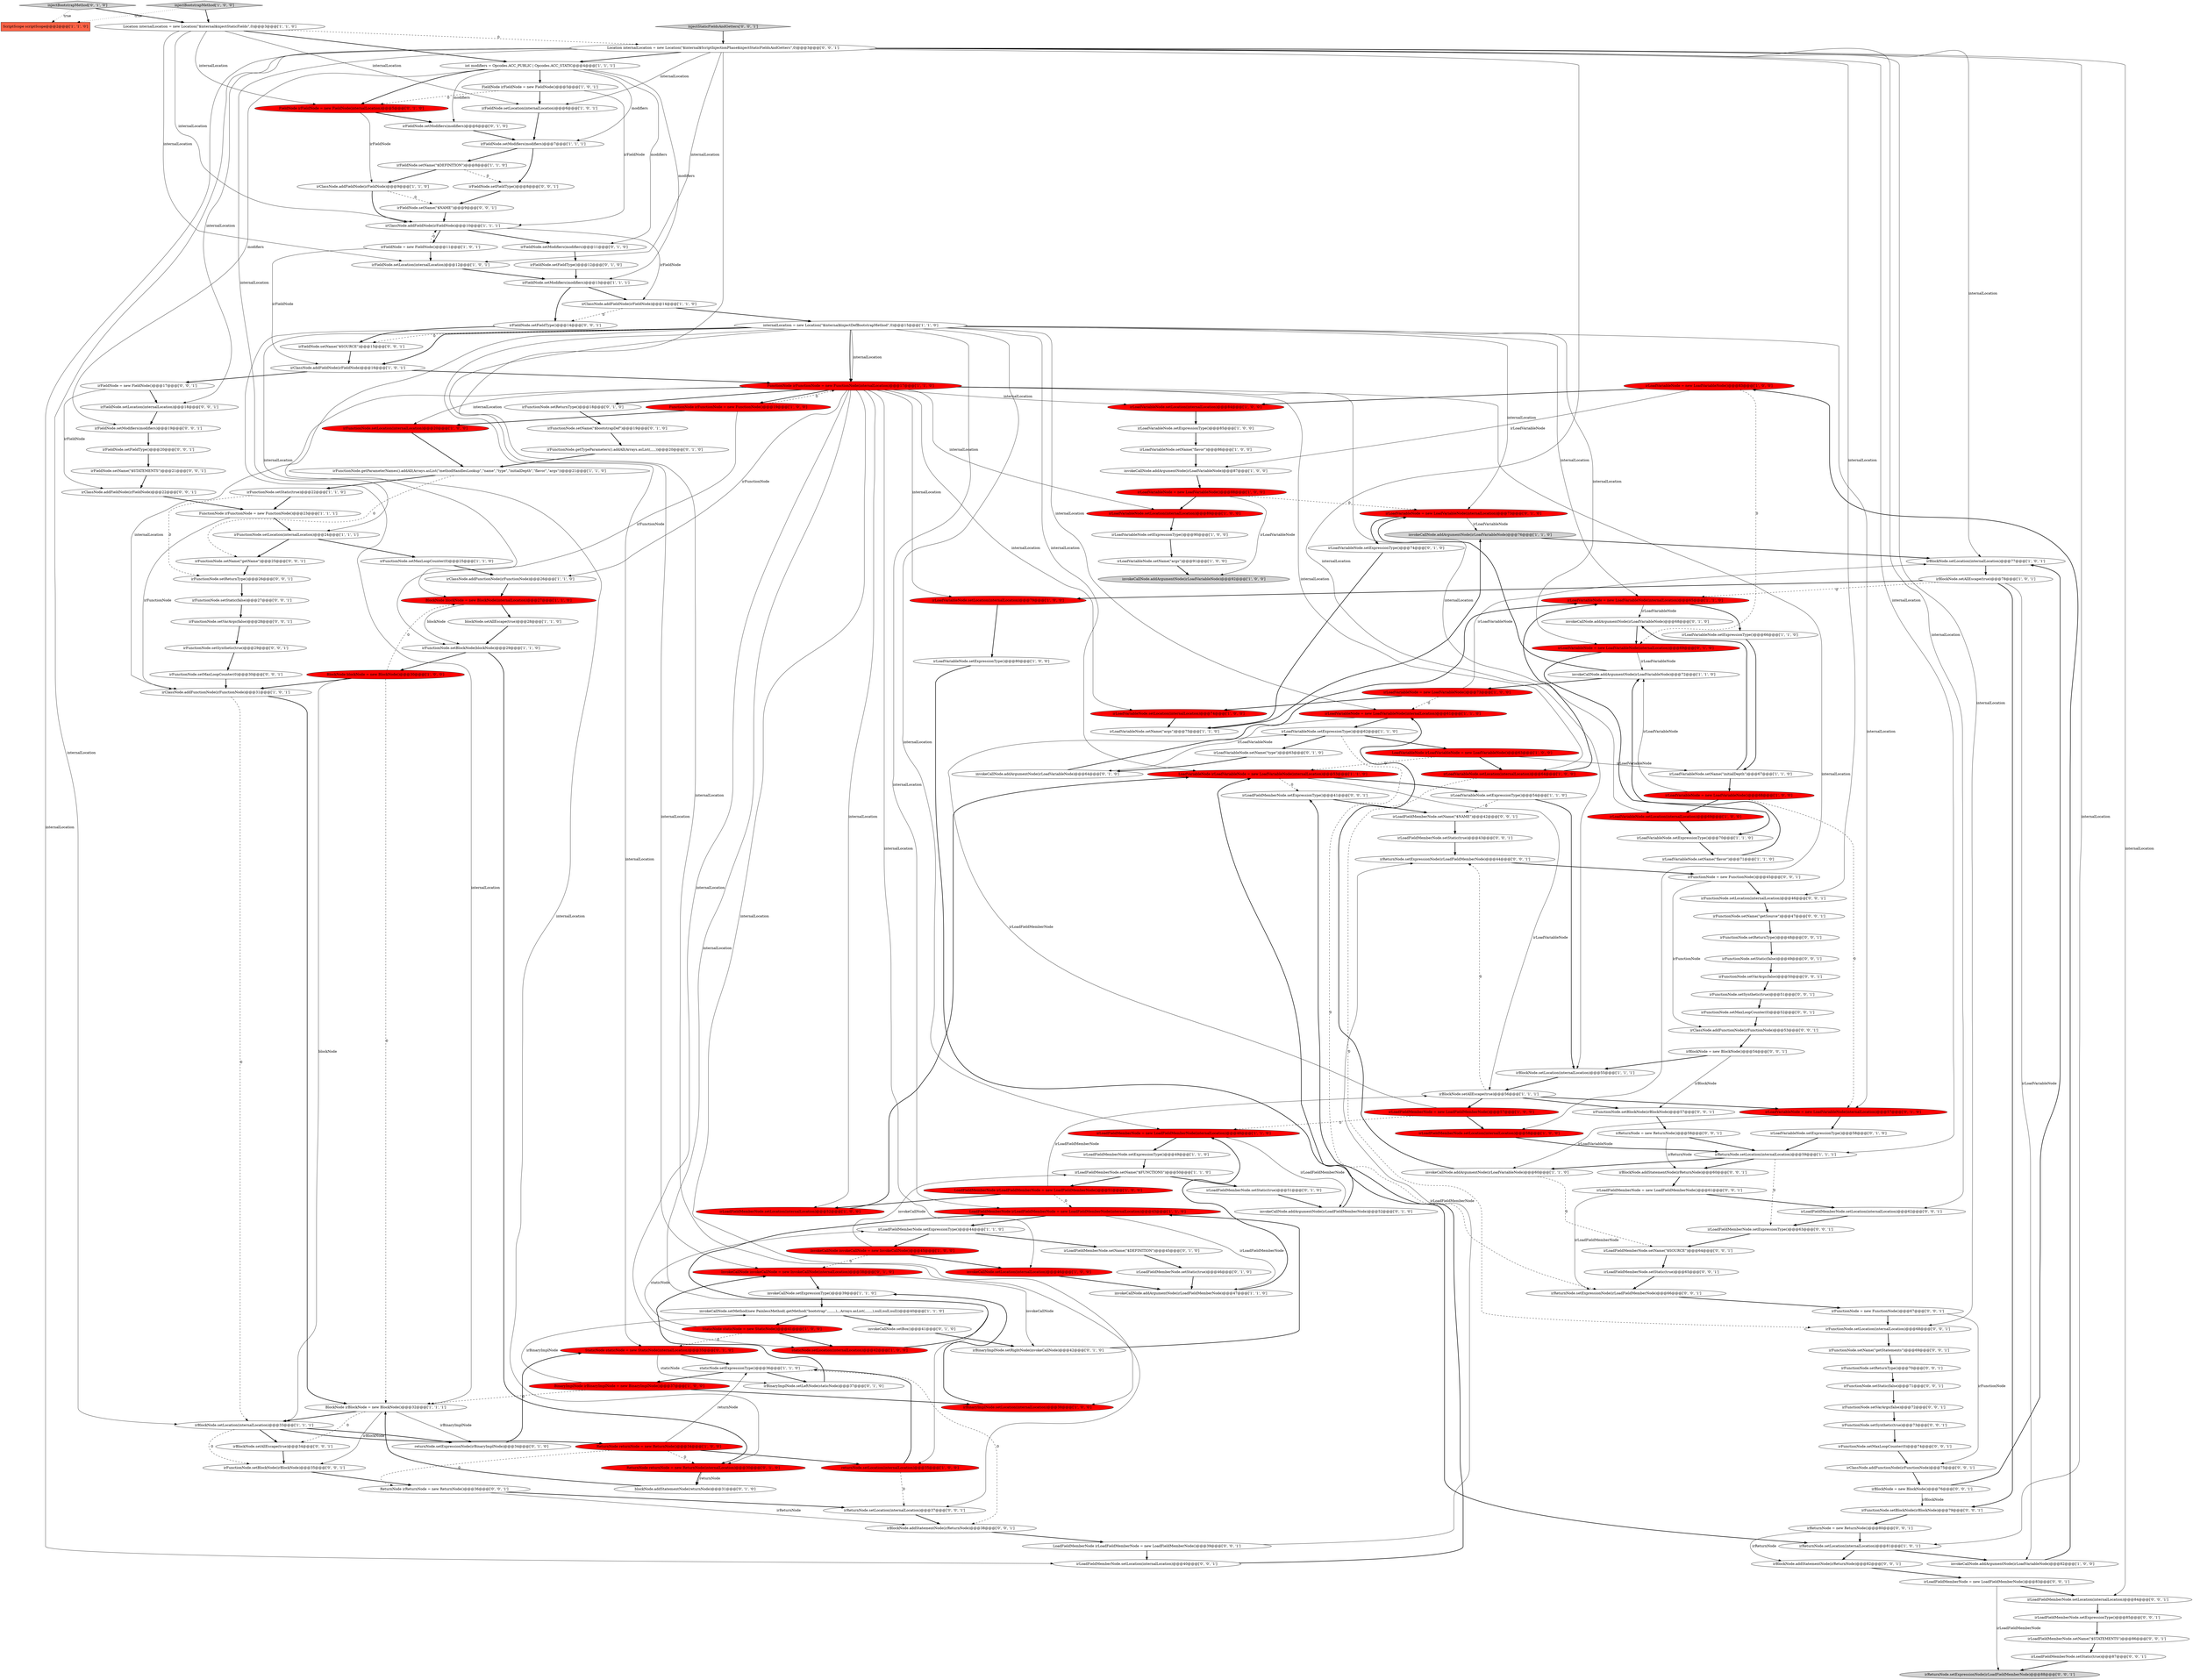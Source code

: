 digraph {
35 [style = filled, label = "irLoadVariableNode = new LoadVariableNode()@@@83@@@['1', '0', '0']", fillcolor = red, shape = ellipse image = "AAA1AAABBB1BBB"];
75 [style = filled, label = "irFieldNode.setLocation(internalLocation)@@@6@@@['1', '0', '1']", fillcolor = white, shape = ellipse image = "AAA0AAABBB1BBB"];
134 [style = filled, label = "irFieldNode.setLocation(internalLocation)@@@18@@@['0', '0', '1']", fillcolor = white, shape = ellipse image = "AAA0AAABBB3BBB"];
54 [style = filled, label = "invokeCallNode.addArgumentNode(irLoadVariableNode)@@@72@@@['1', '1', '0']", fillcolor = white, shape = ellipse image = "AAA0AAABBB1BBB"];
128 [style = filled, label = "irReturnNode = new ReturnNode()@@@80@@@['0', '0', '1']", fillcolor = white, shape = ellipse image = "AAA0AAABBB3BBB"];
162 [style = filled, label = "irFunctionNode.setVarArgs(false)@@@28@@@['0', '0', '1']", fillcolor = white, shape = ellipse image = "AAA0AAABBB3BBB"];
120 [style = filled, label = "irLoadFieldMemberNode.setName(\"$STATEMENTS\")@@@86@@@['0', '0', '1']", fillcolor = white, shape = ellipse image = "AAA0AAABBB3BBB"];
126 [style = filled, label = "irFunctionNode.setBlockNode(irBlockNode)@@@57@@@['0', '0', '1']", fillcolor = white, shape = ellipse image = "AAA0AAABBB3BBB"];
28 [style = filled, label = "invokeCallNode.addArgumentNode(irLoadVariableNode)@@@92@@@['1', '0', '0']", fillcolor = lightgray, shape = ellipse image = "AAA0AAABBB1BBB"];
150 [style = filled, label = "injectStaticFieldsAndGetters['0', '0', '1']", fillcolor = lightgray, shape = diamond image = "AAA0AAABBB3BBB"];
184 [style = filled, label = "irFunctionNode.setVarArgs(false)@@@50@@@['0', '0', '1']", fillcolor = white, shape = ellipse image = "AAA0AAABBB3BBB"];
13 [style = filled, label = "irLoadVariableNode.setLocation(internalLocation)@@@84@@@['1', '0', '0']", fillcolor = red, shape = ellipse image = "AAA1AAABBB1BBB"];
60 [style = filled, label = "irBlockNode.setLocation(internalLocation)@@@33@@@['1', '1', '1']", fillcolor = white, shape = ellipse image = "AAA0AAABBB1BBB"];
82 [style = filled, label = "invokeCallNode.setMethod(new PainlessMethod(.getMethod(\"bootstrap\",,,,,,,,),,,Arrays.asList(,,,,,,,),null,null,null))@@@40@@@['1', '1', '0']", fillcolor = white, shape = ellipse image = "AAA0AAABBB1BBB"];
95 [style = filled, label = "injectBootstrapMethod['0', '1', '0']", fillcolor = lightgray, shape = diamond image = "AAA0AAABBB2BBB"];
115 [style = filled, label = "irFieldNode.setModifiers(modifiers)@@@6@@@['0', '1', '0']", fillcolor = white, shape = ellipse image = "AAA0AAABBB2BBB"];
33 [style = filled, label = "irLoadVariableNode.setLocation(internalLocation)@@@89@@@['1', '0', '0']", fillcolor = red, shape = ellipse image = "AAA1AAABBB1BBB"];
161 [style = filled, label = "irReturnNode = new ReturnNode()@@@58@@@['0', '0', '1']", fillcolor = white, shape = ellipse image = "AAA0AAABBB3BBB"];
182 [style = filled, label = "irFunctionNode.setReturnType()@@@70@@@['0', '0', '1']", fillcolor = white, shape = ellipse image = "AAA0AAABBB3BBB"];
154 [style = filled, label = "irFunctionNode.setSynthetic(true)@@@73@@@['0', '0', '1']", fillcolor = white, shape = ellipse image = "AAA0AAABBB3BBB"];
92 [style = filled, label = "irLoadVariableNode.setName(\"type\")@@@63@@@['0', '1', '0']", fillcolor = white, shape = ellipse image = "AAA0AAABBB2BBB"];
156 [style = filled, label = "irFieldNode.setFieldType()@@@14@@@['0', '0', '1']", fillcolor = white, shape = ellipse image = "AAA0AAABBB3BBB"];
106 [style = filled, label = "invokeCallNode.addArgumentNode(irLoadVariableNode)@@@68@@@['0', '1', '0']", fillcolor = white, shape = ellipse image = "AAA0AAABBB2BBB"];
171 [style = filled, label = "ReturnNode irReturnNode = new ReturnNode()@@@36@@@['0', '0', '1']", fillcolor = white, shape = ellipse image = "AAA0AAABBB3BBB"];
61 [style = filled, label = "invokeCallNode.addArgumentNode(irLoadVariableNode)@@@60@@@['1', '1', '0']", fillcolor = white, shape = ellipse image = "AAA0AAABBB1BBB"];
179 [style = filled, label = "irLoadFieldMemberNode.setExpressionType()@@@41@@@['0', '0', '1']", fillcolor = white, shape = ellipse image = "AAA0AAABBB3BBB"];
65 [style = filled, label = "staticNode.setLocation(internalLocation)@@@42@@@['1', '0', '0']", fillcolor = red, shape = ellipse image = "AAA1AAABBB1BBB"];
164 [style = filled, label = "irLoadFieldMemberNode.setStatic(true)@@@43@@@['0', '0', '1']", fillcolor = white, shape = ellipse image = "AAA0AAABBB3BBB"];
23 [style = filled, label = "irLoadVariableNode.setName(\"initialDepth\")@@@67@@@['1', '1', '0']", fillcolor = white, shape = ellipse image = "AAA0AAABBB1BBB"];
70 [style = filled, label = "irBlockNode.setAllEscape(true)@@@78@@@['1', '0', '1']", fillcolor = white, shape = ellipse image = "AAA0AAABBB1BBB"];
107 [style = filled, label = "invokeCallNode.addArgumentNode(irLoadVariableNode)@@@64@@@['0', '1', '0']", fillcolor = white, shape = ellipse image = "AAA0AAABBB2BBB"];
103 [style = filled, label = "irLoadFieldMemberNode.setName(\"$DEFINITION\")@@@45@@@['0', '1', '0']", fillcolor = white, shape = ellipse image = "AAA0AAABBB2BBB"];
44 [style = filled, label = "irLoadVariableNode.setExpressionType()@@@80@@@['1', '0', '0']", fillcolor = white, shape = ellipse image = "AAA0AAABBB1BBB"];
52 [style = filled, label = "irLoadVariableNode.setName(\"args\")@@@75@@@['1', '1', '0']", fillcolor = white, shape = ellipse image = "AAA0AAABBB1BBB"];
175 [style = filled, label = "irLoadFieldMemberNode.setName(\"$NAME\")@@@42@@@['0', '0', '1']", fillcolor = white, shape = ellipse image = "AAA0AAABBB3BBB"];
108 [style = filled, label = "irBinaryImplNode.setLeftNode(staticNode)@@@37@@@['0', '1', '0']", fillcolor = white, shape = ellipse image = "AAA0AAABBB2BBB"];
91 [style = filled, label = "irFunctionNode.setReturnType()@@@18@@@['0', '1', '0']", fillcolor = white, shape = ellipse image = "AAA0AAABBB2BBB"];
71 [style = filled, label = "irLoadFieldMemberNode.setLocation(internalLocation)@@@52@@@['1', '0', '0']", fillcolor = red, shape = ellipse image = "AAA1AAABBB1BBB"];
135 [style = filled, label = "irReturnNode.setExpressionNode(irLoadFieldMemberNode)@@@44@@@['0', '0', '1']", fillcolor = white, shape = ellipse image = "AAA0AAABBB3BBB"];
26 [style = filled, label = "FunctionNode irFunctionNode = new FunctionNode(internalLocation)@@@17@@@['1', '1', '0']", fillcolor = red, shape = ellipse image = "AAA1AAABBB1BBB"];
11 [style = filled, label = "irClassNode.addFieldNode(irFieldNode)@@@14@@@['1', '1', '0']", fillcolor = white, shape = ellipse image = "AAA0AAABBB1BBB"];
73 [style = filled, label = "irClassNode.addFieldNode(irFieldNode)@@@9@@@['1', '1', '0']", fillcolor = white, shape = ellipse image = "AAA0AAABBB1BBB"];
14 [style = filled, label = "irBlockNode.setLocation(internalLocation)@@@55@@@['1', '1', '1']", fillcolor = white, shape = ellipse image = "AAA0AAABBB1BBB"];
121 [style = filled, label = "irBlockNode.addStatementNode(irReturnNode)@@@38@@@['0', '0', '1']", fillcolor = white, shape = ellipse image = "AAA0AAABBB3BBB"];
159 [style = filled, label = "irBlockNode = new BlockNode()@@@54@@@['0', '0', '1']", fillcolor = white, shape = ellipse image = "AAA0AAABBB3BBB"];
174 [style = filled, label = "irLoadFieldMemberNode.setLocation(internalLocation)@@@84@@@['0', '0', '1']", fillcolor = white, shape = ellipse image = "AAA0AAABBB3BBB"];
1 [style = filled, label = "returnNode.setLocation(internalLocation)@@@35@@@['1', '0', '0']", fillcolor = red, shape = ellipse image = "AAA1AAABBB1BBB"];
145 [style = filled, label = "irClassNode.addFieldNode(irFieldNode)@@@22@@@['0', '0', '1']", fillcolor = white, shape = ellipse image = "AAA0AAABBB3BBB"];
167 [style = filled, label = "irLoadFieldMemberNode.setStatic(true)@@@87@@@['0', '0', '1']", fillcolor = white, shape = ellipse image = "AAA0AAABBB3BBB"];
41 [style = filled, label = "irFieldNode = new FieldNode()@@@11@@@['1', '0', '1']", fillcolor = white, shape = ellipse image = "AAA0AAABBB1BBB"];
124 [style = filled, label = "irLoadFieldMemberNode.setLocation(internalLocation)@@@40@@@['0', '0', '1']", fillcolor = white, shape = ellipse image = "AAA0AAABBB3BBB"];
125 [style = filled, label = "irFunctionNode.setBlockNode(irBlockNode)@@@79@@@['0', '0', '1']", fillcolor = white, shape = ellipse image = "AAA0AAABBB3BBB"];
181 [style = filled, label = "irFieldNode.setName(\"$SOURCE\")@@@15@@@['0', '0', '1']", fillcolor = white, shape = ellipse image = "AAA0AAABBB3BBB"];
138 [style = filled, label = "irFieldNode.setFieldType()@@@8@@@['0', '0', '1']", fillcolor = white, shape = ellipse image = "AAA0AAABBB3BBB"];
62 [style = filled, label = "irClassNode.addFunctionNode(irFunctionNode)@@@26@@@['1', '1', '0']", fillcolor = white, shape = ellipse image = "AAA0AAABBB1BBB"];
47 [style = filled, label = "irLoadVariableNode.setExpressionType()@@@62@@@['1', '1', '0']", fillcolor = white, shape = ellipse image = "AAA0AAABBB1BBB"];
157 [style = filled, label = "irFieldNode.setModifiers(modifiers)@@@19@@@['0', '0', '1']", fillcolor = white, shape = ellipse image = "AAA0AAABBB3BBB"];
19 [style = filled, label = "irFunctionNode.getParameterNames().addAll(Arrays.asList(\"methodHandlesLookup\",\"name\",\"type\",\"initialDepth\",\"flavor\",\"args\"))@@@21@@@['1', '1', '0']", fillcolor = white, shape = ellipse image = "AAA0AAABBB1BBB"];
127 [style = filled, label = "Location internalLocation = new Location(\"$internal$ScriptInjectionPhase$injectStaticFieldsAndGetters\",0)@@@3@@@['0', '0', '1']", fillcolor = white, shape = ellipse image = "AAA0AAABBB3BBB"];
76 [style = filled, label = "irLoadVariableNode.setExpressionType()@@@66@@@['1', '1', '0']", fillcolor = white, shape = ellipse image = "AAA0AAABBB1BBB"];
22 [style = filled, label = "irLoadVariableNode = new LoadVariableNode()@@@73@@@['1', '0', '0']", fillcolor = red, shape = ellipse image = "AAA1AAABBB1BBB"];
53 [style = filled, label = "irReturnNode.setLocation(internalLocation)@@@59@@@['1', '1', '1']", fillcolor = white, shape = ellipse image = "AAA0AAABBB1BBB"];
34 [style = filled, label = "irClassNode.addFieldNode(irFieldNode)@@@16@@@['1', '0', '1']", fillcolor = white, shape = ellipse image = "AAA0AAABBB1BBB"];
46 [style = filled, label = "BinaryImplNode irBinaryImplNode = new BinaryImplNode()@@@37@@@['1', '0', '0']", fillcolor = red, shape = ellipse image = "AAA1AAABBB1BBB"];
100 [style = filled, label = "irLoadVariableNode.setExpressionType()@@@58@@@['0', '1', '0']", fillcolor = white, shape = ellipse image = "AAA0AAABBB2BBB"];
173 [style = filled, label = "irFunctionNode.setVarArgs(false)@@@72@@@['0', '0', '1']", fillcolor = white, shape = ellipse image = "AAA0AAABBB3BBB"];
97 [style = filled, label = "irLoadFieldMemberNode.setStatic(true)@@@51@@@['0', '1', '0']", fillcolor = white, shape = ellipse image = "AAA0AAABBB2BBB"];
101 [style = filled, label = "StaticNode staticNode = new StaticNode(internalLocation)@@@35@@@['0', '1', '0']", fillcolor = red, shape = ellipse image = "AAA1AAABBB2BBB"];
21 [style = filled, label = "irFieldNode.setModifiers(modifiers)@@@7@@@['1', '1', '1']", fillcolor = white, shape = ellipse image = "AAA0AAABBB1BBB"];
118 [style = filled, label = "irFunctionNode.setName(\"$bootstrapDef\")@@@19@@@['0', '1', '0']", fillcolor = white, shape = ellipse image = "AAA0AAABBB2BBB"];
153 [style = filled, label = "irFunctionNode.setSynthetic(true)@@@29@@@['0', '0', '1']", fillcolor = white, shape = ellipse image = "AAA0AAABBB3BBB"];
165 [style = filled, label = "irFunctionNode = new FunctionNode()@@@45@@@['0', '0', '1']", fillcolor = white, shape = ellipse image = "AAA0AAABBB3BBB"];
7 [style = filled, label = "irLoadFieldMemberNode.setLocation(internalLocation)@@@58@@@['1', '0', '0']", fillcolor = red, shape = ellipse image = "AAA1AAABBB1BBB"];
38 [style = filled, label = "Location internalLocation = new Location(\"$internal$injectStaticFields\",0)@@@3@@@['1', '1', '0']", fillcolor = white, shape = ellipse image = "AAA0AAABBB1BBB"];
79 [style = filled, label = "invokeCallNode.setLocation(internalLocation)@@@46@@@['1', '0', '0']", fillcolor = red, shape = ellipse image = "AAA1AAABBB1BBB"];
102 [style = filled, label = "irLoadFieldMemberNode.setStatic(true)@@@46@@@['0', '1', '0']", fillcolor = white, shape = ellipse image = "AAA0AAABBB2BBB"];
51 [style = filled, label = "irLoadVariableNode = new LoadVariableNode(internalLocation)@@@61@@@['1', '1', '0']", fillcolor = red, shape = ellipse image = "AAA1AAABBB1BBB"];
4 [style = filled, label = "LoadVariableNode irLoadVariableNode = new LoadVariableNode(internalLocation)@@@53@@@['1', '1', '0']", fillcolor = red, shape = ellipse image = "AAA1AAABBB1BBB"];
57 [style = filled, label = "irLoadFieldMemberNode.setExpressionType()@@@44@@@['1', '1', '0']", fillcolor = white, shape = ellipse image = "AAA0AAABBB1BBB"];
112 [style = filled, label = "InvokeCallNode invokeCallNode = new InvokeCallNode(internalLocation)@@@38@@@['0', '1', '0']", fillcolor = red, shape = ellipse image = "AAA1AAABBB2BBB"];
63 [style = filled, label = "invokeCallNode.setExpressionType()@@@39@@@['1', '1', '0']", fillcolor = white, shape = ellipse image = "AAA0AAABBB1BBB"];
147 [style = filled, label = "irBlockNode = new BlockNode()@@@76@@@['0', '0', '1']", fillcolor = white, shape = ellipse image = "AAA0AAABBB3BBB"];
17 [style = filled, label = "irLoadVariableNode = new LoadVariableNode()@@@68@@@['1', '0', '0']", fillcolor = red, shape = ellipse image = "AAA1AAABBB1BBB"];
170 [style = filled, label = "irClassNode.addFunctionNode(irFunctionNode)@@@53@@@['0', '0', '1']", fillcolor = white, shape = ellipse image = "AAA0AAABBB3BBB"];
146 [style = filled, label = "irBlockNode.setAllEscape(true)@@@34@@@['0', '0', '1']", fillcolor = white, shape = ellipse image = "AAA0AAABBB3BBB"];
20 [style = filled, label = "irClassNode.addFieldNode(irFieldNode)@@@10@@@['1', '1', '1']", fillcolor = white, shape = ellipse image = "AAA0AAABBB1BBB"];
37 [style = filled, label = "irLoadVariableNode = new LoadVariableNode()@@@88@@@['1', '0', '0']", fillcolor = red, shape = ellipse image = "AAA1AAABBB1BBB"];
8 [style = filled, label = "BlockNode irBlockNode = new BlockNode()@@@32@@@['1', '1', '1']", fillcolor = white, shape = ellipse image = "AAA0AAABBB1BBB"];
141 [style = filled, label = "irClassNode.addFunctionNode(irFunctionNode)@@@75@@@['0', '0', '1']", fillcolor = white, shape = ellipse image = "AAA0AAABBB3BBB"];
104 [style = filled, label = "returnNode.setExpressionNode(irBinaryImplNode)@@@34@@@['0', '1', '0']", fillcolor = white, shape = ellipse image = "AAA0AAABBB2BBB"];
160 [style = filled, label = "irFunctionNode.setReturnType()@@@26@@@['0', '0', '1']", fillcolor = white, shape = ellipse image = "AAA0AAABBB3BBB"];
56 [style = filled, label = "irLoadVariableNode.setName(\"args\")@@@91@@@['1', '0', '0']", fillcolor = white, shape = ellipse image = "AAA0AAABBB1BBB"];
69 [style = filled, label = "irFieldNode.setLocation(internalLocation)@@@12@@@['1', '0', '1']", fillcolor = white, shape = ellipse image = "AAA0AAABBB1BBB"];
30 [style = filled, label = "ReturnNode returnNode = new ReturnNode()@@@34@@@['1', '0', '0']", fillcolor = red, shape = ellipse image = "AAA1AAABBB1BBB"];
72 [style = filled, label = "StaticNode staticNode = new StaticNode()@@@41@@@['1', '0', '0']", fillcolor = red, shape = ellipse image = "AAA1AAABBB1BBB"];
86 [style = filled, label = "internalLocation = new Location(\"$internal$injectDefBootstrapMethod\",0)@@@15@@@['1', '1', '0']", fillcolor = white, shape = ellipse image = "AAA0AAABBB1BBB"];
84 [style = filled, label = "irLoadFieldMemberNode.setName(\"$FUNCTIONS\")@@@50@@@['1', '1', '0']", fillcolor = white, shape = ellipse image = "AAA0AAABBB1BBB"];
166 [style = filled, label = "irFunctionNode.setName(\"getSource\")@@@47@@@['0', '0', '1']", fillcolor = white, shape = ellipse image = "AAA0AAABBB3BBB"];
93 [style = filled, label = "ReturnNode returnNode = new ReturnNode(internalLocation)@@@30@@@['0', '1', '0']", fillcolor = red, shape = ellipse image = "AAA1AAABBB2BBB"];
99 [style = filled, label = "invokeCallNode.setBox()@@@41@@@['0', '1', '0']", fillcolor = white, shape = ellipse image = "AAA0AAABBB2BBB"];
42 [style = filled, label = "ScriptScope scriptScope@@@2@@@['1', '1', '0']", fillcolor = tomato, shape = box image = "AAA0AAABBB1BBB"];
83 [style = filled, label = "invokeCallNode.addArgumentNode(irLoadFieldMemberNode)@@@47@@@['1', '1', '0']", fillcolor = white, shape = ellipse image = "AAA0AAABBB1BBB"];
137 [style = filled, label = "irBlockNode.addStatementNode(irReturnNode)@@@60@@@['0', '0', '1']", fillcolor = white, shape = ellipse image = "AAA0AAABBB3BBB"];
27 [style = filled, label = "irLoadVariableNode.setLocation(internalLocation)@@@64@@@['1', '0', '0']", fillcolor = red, shape = ellipse image = "AAA1AAABBB1BBB"];
43 [style = filled, label = "FieldNode irFieldNode = new FieldNode()@@@5@@@['1', '0', '1']", fillcolor = white, shape = ellipse image = "AAA0AAABBB1BBB"];
15 [style = filled, label = "irLoadVariableNode = new LoadVariableNode(internalLocation)@@@65@@@['1', '1', '0']", fillcolor = red, shape = ellipse image = "AAA1AAABBB1BBB"];
55 [style = filled, label = "invokeCallNode.addArgumentNode(irLoadVariableNode)@@@82@@@['1', '0', '0']", fillcolor = white, shape = ellipse image = "AAA0AAABBB1BBB"];
88 [style = filled, label = "invokeCallNode.addArgumentNode(irLoadVariableNode)@@@76@@@['1', '1', '0']", fillcolor = lightgray, shape = ellipse image = "AAA0AAABBB1BBB"];
0 [style = filled, label = "irLoadVariableNode.setName(\"flavor\")@@@86@@@['1', '0', '0']", fillcolor = white, shape = ellipse image = "AAA0AAABBB1BBB"];
16 [style = filled, label = "BlockNode blockNode = new BlockNode()@@@30@@@['1', '0', '0']", fillcolor = red, shape = ellipse image = "AAA1AAABBB1BBB"];
10 [style = filled, label = "LoadVariableNode irLoadVariableNode = new LoadVariableNode()@@@63@@@['1', '0', '0']", fillcolor = red, shape = ellipse image = "AAA1AAABBB1BBB"];
3 [style = filled, label = "irFunctionNode.setMaxLoopCounter(0)@@@25@@@['1', '1', '0']", fillcolor = white, shape = ellipse image = "AAA0AAABBB1BBB"];
168 [style = filled, label = "irFieldNode.setFieldType()@@@20@@@['0', '0', '1']", fillcolor = white, shape = ellipse image = "AAA0AAABBB3BBB"];
172 [style = filled, label = "irFunctionNode.setStatic(false)@@@71@@@['0', '0', '1']", fillcolor = white, shape = ellipse image = "AAA0AAABBB3BBB"];
78 [style = filled, label = "irReturnNode.setLocation(internalLocation)@@@81@@@['1', '0', '1']", fillcolor = white, shape = ellipse image = "AAA0AAABBB1BBB"];
49 [style = filled, label = "irLoadVariableNode.setLocation(internalLocation)@@@69@@@['1', '0', '0']", fillcolor = red, shape = ellipse image = "AAA1AAABBB1BBB"];
81 [style = filled, label = "irLoadFieldMemberNode.setExpressionType()@@@49@@@['1', '1', '0']", fillcolor = white, shape = ellipse image = "AAA0AAABBB1BBB"];
40 [style = filled, label = "irLoadVariableNode.setExpressionType()@@@70@@@['1', '1', '0']", fillcolor = white, shape = ellipse image = "AAA0AAABBB1BBB"];
64 [style = filled, label = "irLoadFieldMemberNode = new LoadFieldMemberNode(internalLocation)@@@48@@@['1', '1', '0']", fillcolor = red, shape = ellipse image = "AAA1AAABBB1BBB"];
143 [style = filled, label = "irReturnNode.setLocation(internalLocation)@@@37@@@['0', '0', '1']", fillcolor = white, shape = ellipse image = "AAA0AAABBB3BBB"];
9 [style = filled, label = "irBlockNode.setAllEscape(true)@@@56@@@['1', '1', '1']", fillcolor = white, shape = ellipse image = "AAA0AAABBB1BBB"];
18 [style = filled, label = "irLoadVariableNode.setLocation(internalLocation)@@@79@@@['1', '0', '0']", fillcolor = red, shape = ellipse image = "AAA1AAABBB1BBB"];
180 [style = filled, label = "irReturnNode.setExpressionNode(irLoadFieldMemberNode)@@@66@@@['0', '0', '1']", fillcolor = white, shape = ellipse image = "AAA0AAABBB3BBB"];
5 [style = filled, label = "LoadFieldMemberNode irLoadFieldMemberNode = new LoadFieldMemberNode()@@@51@@@['1', '0', '0']", fillcolor = red, shape = ellipse image = "AAA1AAABBB1BBB"];
80 [style = filled, label = "irLoadVariableNode.setLocation(internalLocation)@@@74@@@['1', '0', '0']", fillcolor = red, shape = ellipse image = "AAA1AAABBB1BBB"];
74 [style = filled, label = "irLoadVariableNode.setName(\"flavor\")@@@71@@@['1', '1', '0']", fillcolor = white, shape = ellipse image = "AAA0AAABBB1BBB"];
45 [style = filled, label = "irLoadVariableNode.setExpressionType()@@@85@@@['1', '0', '0']", fillcolor = white, shape = ellipse image = "AAA0AAABBB1BBB"];
185 [style = filled, label = "irFunctionNode = new FunctionNode()@@@67@@@['0', '0', '1']", fillcolor = white, shape = ellipse image = "AAA0AAABBB3BBB"];
136 [style = filled, label = "irFunctionNode.setReturnType()@@@48@@@['0', '0', '1']", fillcolor = white, shape = ellipse image = "AAA0AAABBB3BBB"];
151 [style = filled, label = "irFunctionNode.setSynthetic(true)@@@51@@@['0', '0', '1']", fillcolor = white, shape = ellipse image = "AAA0AAABBB3BBB"];
133 [style = filled, label = "irLoadFieldMemberNode = new LoadFieldMemberNode()@@@61@@@['0', '0', '1']", fillcolor = white, shape = ellipse image = "AAA0AAABBB3BBB"];
68 [style = filled, label = "blockNode.setAllEscape(true)@@@28@@@['1', '1', '0']", fillcolor = white, shape = ellipse image = "AAA0AAABBB1BBB"];
152 [style = filled, label = "irFunctionNode.setName(\"getName\")@@@25@@@['0', '0', '1']", fillcolor = white, shape = ellipse image = "AAA0AAABBB3BBB"];
119 [style = filled, label = "irFieldNode.setName(\"$STATEMENTS\")@@@21@@@['0', '0', '1']", fillcolor = white, shape = ellipse image = "AAA0AAABBB3BBB"];
96 [style = filled, label = "irLoadVariableNode = new LoadVariableNode(internalLocation)@@@69@@@['0', '1', '0']", fillcolor = red, shape = ellipse image = "AAA1AAABBB2BBB"];
132 [style = filled, label = "irLoadFieldMemberNode.setLocation(internalLocation)@@@62@@@['0', '0', '1']", fillcolor = white, shape = ellipse image = "AAA0AAABBB3BBB"];
140 [style = filled, label = "irFunctionNode.setMaxLoopCounter(0)@@@52@@@['0', '0', '1']", fillcolor = white, shape = ellipse image = "AAA0AAABBB3BBB"];
109 [style = filled, label = "FieldNode irFieldNode = new FieldNode(internalLocation)@@@5@@@['0', '1', '0']", fillcolor = red, shape = ellipse image = "AAA1AAABBB2BBB"];
122 [style = filled, label = "irReturnNode.setExpressionNode(irLoadFieldMemberNode)@@@88@@@['0', '0', '1']", fillcolor = lightgray, shape = ellipse image = "AAA0AAABBB3BBB"];
98 [style = filled, label = "invokeCallNode.addArgumentNode(irLoadFieldMemberNode)@@@52@@@['0', '1', '0']", fillcolor = white, shape = ellipse image = "AAA0AAABBB2BBB"];
25 [style = filled, label = "staticNode.setExpressionType()@@@36@@@['1', '1', '0']", fillcolor = white, shape = ellipse image = "AAA0AAABBB1BBB"];
31 [style = filled, label = "irBinaryImplNode.setLocation(internalLocation)@@@38@@@['1', '0', '0']", fillcolor = red, shape = ellipse image = "AAA1AAABBB1BBB"];
50 [style = filled, label = "irLoadVariableNode.setExpressionType()@@@54@@@['1', '1', '0']", fillcolor = white, shape = ellipse image = "AAA0AAABBB1BBB"];
183 [style = filled, label = "irFieldNode.setName(\"$NAME\")@@@9@@@['0', '0', '1']", fillcolor = white, shape = ellipse image = "AAA0AAABBB3BBB"];
89 [style = filled, label = "injectBootstrapMethod['1', '0', '0']", fillcolor = lightgray, shape = diamond image = "AAA0AAABBB1BBB"];
105 [style = filled, label = "irFunctionNode.getTypeParameters().addAll(Arrays.asList(,,,,,))@@@20@@@['0', '1', '0']", fillcolor = white, shape = ellipse image = "AAA0AAABBB2BBB"];
36 [style = filled, label = "InvokeCallNode invokeCallNode = new InvokeCallNode()@@@45@@@['1', '0', '0']", fillcolor = red, shape = ellipse image = "AAA1AAABBB1BBB"];
116 [style = filled, label = "irFieldNode.setFieldType()@@@12@@@['0', '1', '0']", fillcolor = white, shape = ellipse image = "AAA0AAABBB2BBB"];
148 [style = filled, label = "irFunctionNode.setName(\"getStatements\")@@@69@@@['0', '0', '1']", fillcolor = white, shape = ellipse image = "AAA0AAABBB3BBB"];
117 [style = filled, label = "irBinaryImplNode.setRightNode(invokeCallNode)@@@42@@@['0', '1', '0']", fillcolor = white, shape = ellipse image = "AAA0AAABBB2BBB"];
58 [style = filled, label = "irLoadFieldMemberNode = new LoadFieldMemberNode()@@@57@@@['1', '0', '0']", fillcolor = red, shape = ellipse image = "AAA1AAABBB1BBB"];
29 [style = filled, label = "irFunctionNode.setStatic(true)@@@22@@@['1', '1', '0']", fillcolor = white, shape = ellipse image = "AAA0AAABBB1BBB"];
110 [style = filled, label = "irLoadVariableNode = new LoadVariableNode(internalLocation)@@@57@@@['0', '1', '0']", fillcolor = red, shape = ellipse image = "AAA1AAABBB2BBB"];
114 [style = filled, label = "irLoadVariableNode = new LoadVariableNode(internalLocation)@@@73@@@['0', '1', '0']", fillcolor = red, shape = ellipse image = "AAA1AAABBB2BBB"];
94 [style = filled, label = "irLoadVariableNode.setExpressionType()@@@74@@@['0', '1', '0']", fillcolor = white, shape = ellipse image = "AAA0AAABBB2BBB"];
2 [style = filled, label = "irFieldNode.setName(\"$DEFINITION\")@@@8@@@['1', '1', '0']", fillcolor = white, shape = ellipse image = "AAA0AAABBB1BBB"];
6 [style = filled, label = "irFunctionNode.setLocation(internalLocation)@@@24@@@['1', '1', '1']", fillcolor = white, shape = ellipse image = "AAA0AAABBB1BBB"];
176 [style = filled, label = "irLoadFieldMemberNode.setName(\"$SOURCE\")@@@64@@@['0', '0', '1']", fillcolor = white, shape = ellipse image = "AAA0AAABBB3BBB"];
144 [style = filled, label = "irBlockNode.addStatementNode(irReturnNode)@@@82@@@['0', '0', '1']", fillcolor = white, shape = ellipse image = "AAA0AAABBB3BBB"];
177 [style = filled, label = "LoadFieldMemberNode irLoadFieldMemberNode = new LoadFieldMemberNode()@@@39@@@['0', '0', '1']", fillcolor = white, shape = ellipse image = "AAA0AAABBB3BBB"];
85 [style = filled, label = "BlockNode blockNode = new BlockNode(internalLocation)@@@27@@@['1', '1', '0']", fillcolor = red, shape = ellipse image = "AAA1AAABBB1BBB"];
48 [style = filled, label = "int modifiers = Opcodes.ACC_PUBLIC | Opcodes.ACC_STATIC@@@4@@@['1', '1', '1']", fillcolor = white, shape = ellipse image = "AAA0AAABBB1BBB"];
155 [style = filled, label = "irFunctionNode.setLocation(internalLocation)@@@46@@@['0', '0', '1']", fillcolor = white, shape = ellipse image = "AAA0AAABBB3BBB"];
131 [style = filled, label = "irLoadFieldMemberNode.setStatic(true)@@@65@@@['0', '0', '1']", fillcolor = white, shape = ellipse image = "AAA0AAABBB3BBB"];
111 [style = filled, label = "irFieldNode.setModifiers(modifiers)@@@11@@@['0', '1', '0']", fillcolor = white, shape = ellipse image = "AAA0AAABBB2BBB"];
130 [style = filled, label = "irFunctionNode.setMaxLoopCounter(0)@@@30@@@['0', '0', '1']", fillcolor = white, shape = ellipse image = "AAA0AAABBB3BBB"];
129 [style = filled, label = "irLoadFieldMemberNode.setExpressionType()@@@85@@@['0', '0', '1']", fillcolor = white, shape = ellipse image = "AAA0AAABBB3BBB"];
66 [style = filled, label = "invokeCallNode.addArgumentNode(irLoadVariableNode)@@@87@@@['1', '0', '0']", fillcolor = white, shape = ellipse image = "AAA0AAABBB1BBB"];
59 [style = filled, label = "FunctionNode irFunctionNode = new FunctionNode()@@@19@@@['1', '0', '0']", fillcolor = red, shape = ellipse image = "AAA1AAABBB1BBB"];
39 [style = filled, label = "irClassNode.addFunctionNode(irFunctionNode)@@@31@@@['1', '0', '1']", fillcolor = white, shape = ellipse image = "AAA0AAABBB1BBB"];
178 [style = filled, label = "irFunctionNode.setStatic(false)@@@27@@@['0', '0', '1']", fillcolor = white, shape = ellipse image = "AAA0AAABBB3BBB"];
163 [style = filled, label = "irFieldNode = new FieldNode()@@@17@@@['0', '0', '1']", fillcolor = white, shape = ellipse image = "AAA0AAABBB3BBB"];
113 [style = filled, label = "blockNode.addStatementNode(returnNode)@@@31@@@['0', '1', '0']", fillcolor = white, shape = ellipse image = "AAA0AAABBB2BBB"];
139 [style = filled, label = "irFunctionNode.setStatic(false)@@@49@@@['0', '0', '1']", fillcolor = white, shape = ellipse image = "AAA0AAABBB3BBB"];
169 [style = filled, label = "irLoadFieldMemberNode = new LoadFieldMemberNode()@@@83@@@['0', '0', '1']", fillcolor = white, shape = ellipse image = "AAA0AAABBB3BBB"];
123 [style = filled, label = "irLoadFieldMemberNode.setExpressionType()@@@63@@@['0', '0', '1']", fillcolor = white, shape = ellipse image = "AAA0AAABBB3BBB"];
158 [style = filled, label = "irFunctionNode.setMaxLoopCounter(0)@@@74@@@['0', '0', '1']", fillcolor = white, shape = ellipse image = "AAA0AAABBB3BBB"];
149 [style = filled, label = "irFunctionNode.setLocation(internalLocation)@@@68@@@['0', '0', '1']", fillcolor = white, shape = ellipse image = "AAA0AAABBB3BBB"];
12 [style = filled, label = "FunctionNode irFunctionNode = new FunctionNode()@@@23@@@['1', '1', '1']", fillcolor = white, shape = ellipse image = "AAA0AAABBB1BBB"];
24 [style = filled, label = "irFunctionNode.setBlockNode(blockNode)@@@29@@@['1', '1', '0']", fillcolor = white, shape = ellipse image = "AAA0AAABBB1BBB"];
87 [style = filled, label = "LoadFieldMemberNode irLoadFieldMemberNode = new LoadFieldMemberNode(internalLocation)@@@43@@@['1', '1', '0']", fillcolor = red, shape = ellipse image = "AAA1AAABBB1BBB"];
77 [style = filled, label = "irFunctionNode.setLocation(internalLocation)@@@20@@@['1', '0', '0']", fillcolor = red, shape = ellipse image = "AAA1AAABBB1BBB"];
90 [style = filled, label = "irBlockNode.setLocation(internalLocation)@@@77@@@['1', '0', '1']", fillcolor = white, shape = ellipse image = "AAA0AAABBB1BBB"];
142 [style = filled, label = "irFunctionNode.setBlockNode(irBlockNode)@@@35@@@['0', '0', '1']", fillcolor = white, shape = ellipse image = "AAA0AAABBB3BBB"];
67 [style = filled, label = "irFieldNode.setModifiers(modifiers)@@@13@@@['1', '1', '1']", fillcolor = white, shape = ellipse image = "AAA0AAABBB1BBB"];
32 [style = filled, label = "irLoadVariableNode.setExpressionType()@@@90@@@['1', '0', '0']", fillcolor = white, shape = ellipse image = "AAA0AAABBB1BBB"];
108->112 [style = bold, label=""];
12->39 [style = solid, label="irFunctionNode"];
181->34 [style = bold, label=""];
68->24 [style = bold, label=""];
6->152 [style = bold, label=""];
38->109 [style = solid, label="internalLocation"];
112->117 [style = solid, label="invokeCallNode"];
48->21 [style = solid, label="modifiers"];
117->87 [style = bold, label=""];
141->147 [style = bold, label=""];
124->179 [style = bold, label=""];
27->15 [style = bold, label=""];
21->2 [style = bold, label=""];
127->174 [style = solid, label="internalLocation"];
75->21 [style = bold, label=""];
10->23 [style = solid, label="irLoadVariableNode"];
126->161 [style = bold, label=""];
86->110 [style = solid, label="internalLocation"];
16->60 [style = solid, label="blockNode"];
14->9 [style = bold, label=""];
79->83 [style = bold, label=""];
175->164 [style = bold, label=""];
110->100 [style = bold, label=""];
86->8 [style = solid, label="internalLocation"];
26->71 [style = solid, label="internalLocation"];
26->80 [style = solid, label="internalLocation"];
132->123 [style = bold, label=""];
9->126 [style = bold, label=""];
127->124 [style = solid, label="internalLocation"];
112->63 [style = bold, label=""];
2->73 [style = bold, label=""];
128->144 [style = solid, label="irReturnNode"];
1->143 [style = dashed, label="0"];
95->42 [style = dotted, label="true"];
158->141 [style = bold, label=""];
133->132 [style = bold, label=""];
20->41 [style = bold, label=""];
84->97 [style = bold, label=""];
26->39 [style = solid, label="internalLocation"];
156->181 [style = bold, label=""];
140->170 [style = bold, label=""];
16->39 [style = bold, label=""];
144->169 [style = bold, label=""];
118->105 [style = bold, label=""];
134->157 [style = bold, label=""];
80->52 [style = bold, label=""];
23->106 [style = bold, label=""];
19->29 [style = bold, label=""];
98->4 [style = bold, label=""];
148->182 [style = bold, label=""];
86->51 [style = solid, label="internalLocation"];
86->87 [style = solid, label="internalLocation"];
38->48 [style = bold, label=""];
31->63 [style = bold, label=""];
72->65 [style = bold, label=""];
150->127 [style = bold, label=""];
64->98 [style = solid, label="irLoadFieldMemberNode"];
33->32 [style = bold, label=""];
165->155 [style = bold, label=""];
41->69 [style = bold, label=""];
180->185 [style = bold, label=""];
5->87 [style = dashed, label="0"];
5->71 [style = bold, label=""];
38->20 [style = solid, label="internalLocation"];
69->67 [style = bold, label=""];
127->69 [style = solid, label="internalLocation"];
10->27 [style = bold, label=""];
128->78 [style = bold, label=""];
87->57 [style = bold, label=""];
159->126 [style = solid, label="irBlockNode"];
147->90 [style = bold, label=""];
159->14 [style = bold, label=""];
73->183 [style = dashed, label="0"];
127->60 [style = solid, label="internalLocation"];
27->149 [style = dashed, label="0"];
29->12 [style = bold, label=""];
177->124 [style = bold, label=""];
56->28 [style = bold, label=""];
57->36 [style = bold, label=""];
60->30 [style = bold, label=""];
4->179 [style = dashed, label="0"];
110->61 [style = solid, label="irLoadVariableNode"];
179->175 [style = bold, label=""];
35->13 [style = bold, label=""];
70->18 [style = bold, label=""];
143->121 [style = bold, label=""];
72->101 [style = dashed, label="0"];
166->136 [style = bold, label=""];
7->53 [style = bold, label=""];
26->77 [style = solid, label="internalLocation"];
177->135 [style = solid, label="irLoadFieldMemberNode"];
173->154 [style = bold, label=""];
30->171 [style = dashed, label="0"];
26->31 [style = solid, label="internalLocation"];
46->31 [style = bold, label=""];
47->10 [style = bold, label=""];
34->163 [style = bold, label=""];
3->62 [style = bold, label=""];
36->79 [style = bold, label=""];
46->8 [style = dashed, label="0"];
50->175 [style = dashed, label="0"];
86->34 [style = bold, label=""];
174->129 [style = bold, label=""];
26->91 [style = bold, label=""];
65->87 [style = bold, label=""];
0->66 [style = bold, label=""];
94->52 [style = bold, label=""];
43->109 [style = dashed, label="0"];
101->108 [style = solid, label="staticNode"];
30->25 [style = solid, label="returnNode"];
51->107 [style = solid, label="irLoadVariableNode"];
85->68 [style = bold, label=""];
13->45 [style = bold, label=""];
62->85 [style = bold, label=""];
23->17 [style = bold, label=""];
49->40 [style = bold, label=""];
30->93 [style = dashed, label="0"];
135->165 [style = bold, label=""];
86->26 [style = bold, label=""];
70->15 [style = dashed, label="0"];
114->88 [style = solid, label="irLoadVariableNode"];
139->184 [style = bold, label=""];
39->8 [style = bold, label=""];
11->156 [style = dashed, label="0"];
40->74 [style = bold, label=""];
86->4 [style = solid, label="internalLocation"];
129->120 [style = bold, label=""];
114->94 [style = bold, label=""];
169->122 [style = solid, label="irLoadFieldMemberNode"];
61->176 [style = dashed, label="0"];
113->8 [style = bold, label=""];
184->151 [style = bold, label=""];
85->24 [style = solid, label="blockNode"];
127->143 [style = solid, label="internalLocation"];
78->144 [style = bold, label=""];
60->146 [style = bold, label=""];
170->159 [style = bold, label=""];
29->160 [style = dashed, label="0"];
137->133 [style = bold, label=""];
58->7 [style = bold, label=""];
17->49 [style = bold, label=""];
162->153 [style = bold, label=""];
21->138 [style = bold, label=""];
36->84 [style = solid, label="invokeCallNode"];
178->162 [style = bold, label=""];
43->20 [style = solid, label="irFieldNode"];
26->59 [style = bold, label=""];
168->119 [style = bold, label=""];
127->134 [style = solid, label="internalLocation"];
95->38 [style = bold, label=""];
61->51 [style = bold, label=""];
63->82 [style = bold, label=""];
96->40 [style = bold, label=""];
183->20 [style = bold, label=""];
152->160 [style = bold, label=""];
41->20 [style = dashed, label="0"];
8->60 [style = bold, label=""];
70->55 [style = solid, label="irLoadVariableNode"];
111->116 [style = bold, label=""];
182->172 [style = bold, label=""];
73->20 [style = bold, label=""];
164->135 [style = bold, label=""];
86->93 [style = solid, label="internalLocation"];
161->137 [style = solid, label="irReturnNode"];
26->13 [style = solid, label="internalLocation"];
100->53 [style = bold, label=""];
66->37 [style = bold, label=""];
185->141 [style = solid, label="irFunctionNode"];
25->121 [style = dashed, label="0"];
22->51 [style = dashed, label="0"];
26->7 [style = solid, label="internalLocation"];
22->90 [style = solid, label="irLoadVariableNode"];
86->114 [style = solid, label="internalLocation"];
78->55 [style = bold, label=""];
37->114 [style = dashed, label="0"];
9->58 [style = bold, label=""];
153->130 [style = bold, label=""];
47->92 [style = bold, label=""];
90->70 [style = bold, label=""];
18->44 [style = bold, label=""];
51->47 [style = bold, label=""];
45->0 [style = bold, label=""];
26->18 [style = solid, label="internalLocation"];
48->157 [style = solid, label="modifiers"];
4->9 [style = solid, label="irLoadVariableNode"];
151->140 [style = bold, label=""];
37->33 [style = bold, label=""];
121->177 [style = bold, label=""];
127->48 [style = bold, label=""];
24->93 [style = bold, label=""];
154->158 [style = bold, label=""];
88->90 [style = bold, label=""];
105->19 [style = bold, label=""];
127->78 [style = solid, label="internalLocation"];
26->62 [style = solid, label="irFunctionNode"];
15->76 [style = bold, label=""];
149->148 [style = bold, label=""];
82->72 [style = bold, label=""];
169->174 [style = bold, label=""];
127->132 [style = solid, label="internalLocation"];
57->103 [style = bold, label=""];
48->109 [style = bold, label=""];
109->115 [style = bold, label=""];
54->114 [style = bold, label=""];
38->127 [style = dashed, label="0"];
67->11 [style = bold, label=""];
86->181 [style = dashed, label="0"];
142->171 [style = bold, label=""];
58->64 [style = dashed, label="0"];
123->176 [style = bold, label=""];
26->1 [style = solid, label="internalLocation"];
127->155 [style = solid, label="internalLocation"];
104->101 [style = bold, label=""];
167->122 [style = bold, label=""];
86->26 [style = solid, label="internalLocation"];
26->65 [style = solid, label="internalLocation"];
17->110 [style = dashed, label="0"];
54->22 [style = bold, label=""];
86->64 [style = solid, label="internalLocation"];
38->75 [style = solid, label="internalLocation"];
163->145 [style = solid, label="irFieldNode"];
67->156 [style = bold, label=""];
92->107 [style = bold, label=""];
89->42 [style = dotted, label="true"];
58->47 [style = solid, label="irLoadFieldMemberNode"];
165->170 [style = solid, label="irFunctionNode"];
106->96 [style = bold, label=""];
4->50 [style = bold, label=""];
93->113 [style = solid, label="returnNode"];
81->84 [style = bold, label=""];
157->168 [style = bold, label=""];
161->53 [style = bold, label=""];
53->61 [style = bold, label=""];
133->180 [style = solid, label="irLoadFieldMemberNode"];
99->117 [style = bold, label=""];
155->166 [style = bold, label=""];
53->137 [style = bold, label=""];
64->81 [style = bold, label=""];
103->102 [style = bold, label=""];
12->6 [style = bold, label=""];
102->83 [style = bold, label=""];
185->149 [style = bold, label=""];
37->28 [style = solid, label="irLoadVariableNode"];
127->75 [style = solid, label="internalLocation"];
26->33 [style = solid, label="internalLocation"];
86->112 [style = solid, label="internalLocation"];
107->15 [style = bold, label=""];
16->8 [style = dashed, label="0"];
47->180 [style = dashed, label="0"];
26->49 [style = solid, label="internalLocation"];
6->3 [style = bold, label=""];
2->138 [style = dashed, label="0"];
127->90 [style = solid, label="internalLocation"];
11->86 [style = bold, label=""];
127->53 [style = solid, label="internalLocation"];
89->38 [style = bold, label=""];
19->152 [style = dashed, label="0"];
116->67 [style = bold, label=""];
101->25 [style = bold, label=""];
52->88 [style = bold, label=""];
5->9 [style = solid, label="irLoadFieldMemberNode"];
20->11 [style = solid, label="irFieldNode"];
34->26 [style = bold, label=""];
48->43 [style = bold, label=""];
22->80 [style = bold, label=""];
96->54 [style = solid, label="irLoadVariableNode"];
59->77 [style = bold, label=""];
115->21 [style = bold, label=""];
160->178 [style = bold, label=""];
83->64 [style = bold, label=""];
97->98 [style = bold, label=""];
70->125 [style = bold, label=""];
48->115 [style = solid, label="modifiers"];
171->143 [style = bold, label=""];
136->139 [style = bold, label=""];
32->56 [style = bold, label=""];
146->142 [style = bold, label=""];
138->183 [style = bold, label=""];
48->111 [style = solid, label="modifiers"];
84->5 [style = bold, label=""];
8->104 [style = solid, label="irBinaryImplNode"];
60->104 [style = bold, label=""];
86->15 [style = solid, label="internalLocation"];
46->82 [style = solid, label="irBinaryImplNode"];
86->85 [style = solid, label="internalLocation"];
76->23 [style = bold, label=""];
9->110 [style = bold, label=""];
86->96 [style = solid, label="internalLocation"];
41->34 [style = solid, label="irFieldNode"];
82->99 [style = bold, label=""];
119->145 [style = bold, label=""];
39->60 [style = dashed, label="0"];
176->131 [style = bold, label=""];
163->134 [style = bold, label=""];
59->24 [style = solid, label="irFunctionNode"];
43->75 [style = bold, label=""];
55->35 [style = bold, label=""];
145->12 [style = bold, label=""];
8->146 [style = dashed, label="0"];
147->125 [style = solid, label="irBlockNode"];
26->79 [style = solid, label="internalLocation"];
36->112 [style = dashed, label="0"];
60->142 [style = dashed, label="0"];
72->57 [style = solid, label="staticNode"];
44->78 [style = bold, label=""];
50->14 [style = bold, label=""];
35->66 [style = solid, label="irLoadVariableNode"];
120->167 [style = bold, label=""];
172->173 [style = bold, label=""];
127->6 [style = solid, label="internalLocation"];
71->4 [style = bold, label=""];
1->25 [style = bold, label=""];
127->149 [style = solid, label="internalLocation"];
16->85 [style = dashed, label="0"];
17->54 [style = solid, label="irLoadVariableNode"];
15->106 [style = solid, label="irLoadVariableNode"];
30->1 [style = bold, label=""];
10->4 [style = dashed, label="0"];
86->101 [style = solid, label="internalLocation"];
38->69 [style = solid, label="internalLocation"];
171->121 [style = solid, label="irReturnNode"];
131->180 [style = bold, label=""];
53->123 [style = dashed, label="0"];
25->46 [style = bold, label=""];
130->39 [style = bold, label=""];
25->108 [style = bold, label=""];
9->135 [style = dashed, label="0"];
48->67 [style = solid, label="modifiers"];
93->113 [style = bold, label=""];
35->96 [style = dashed, label="0"];
24->16 [style = bold, label=""];
109->73 [style = solid, label="irFieldNode"];
125->128 [style = bold, label=""];
127->14 [style = solid, label="internalLocation"];
59->26 [style = dashed, label="0"];
8->142 [style = solid, label="irBlockNode"];
77->19 [style = bold, label=""];
26->27 [style = solid, label="internalLocation"];
74->54 [style = bold, label=""];
87->83 [style = solid, label="irLoadFieldMemberNode"];
20->111 [style = bold, label=""];
91->118 [style = bold, label=""];
}
